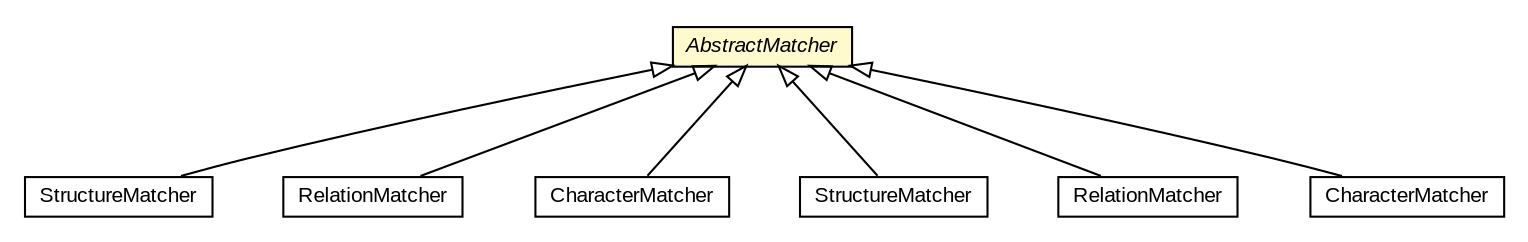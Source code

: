 #!/usr/local/bin/dot
#
# Class diagram 
# Generated by UMLGraph version R5_6-24-gf6e263 (http://www.umlgraph.org/)
#

digraph G {
	edge [fontname="arial",fontsize=10,labelfontname="arial",labelfontsize=10];
	node [fontname="arial",fontsize=10,shape=plaintext];
	nodesep=0.25;
	ranksep=0.5;
	// edu.arizona.biosemantics.semanticmarkup.eval.matcher.AbstractMatcher
	c30739 [label=<<table title="edu.arizona.biosemantics.semanticmarkup.eval.matcher.AbstractMatcher" border="0" cellborder="1" cellspacing="0" cellpadding="2" port="p" bgcolor="lemonChiffon" href="./AbstractMatcher.html">
		<tr><td><table border="0" cellspacing="0" cellpadding="1">
<tr><td align="center" balign="center"><font face="arial italic"> AbstractMatcher </font></td></tr>
		</table></td></tr>
		</table>>, URL="./AbstractMatcher.html", fontname="arial", fontcolor="black", fontsize=10.0];
	// edu.arizona.biosemantics.semanticmarkup.markupelement.description.eval.matcher.partial.StructureMatcher
	c30848 [label=<<table title="edu.arizona.biosemantics.semanticmarkup.markupelement.description.eval.matcher.partial.StructureMatcher" border="0" cellborder="1" cellspacing="0" cellpadding="2" port="p" href="../../markupelement/description/eval/matcher/partial/StructureMatcher.html">
		<tr><td><table border="0" cellspacing="0" cellpadding="1">
<tr><td align="center" balign="center"> StructureMatcher </td></tr>
		</table></td></tr>
		</table>>, URL="../../markupelement/description/eval/matcher/partial/StructureMatcher.html", fontname="arial", fontcolor="black", fontsize=10.0];
	// edu.arizona.biosemantics.semanticmarkup.markupelement.description.eval.matcher.partial.RelationMatcher
	c30849 [label=<<table title="edu.arizona.biosemantics.semanticmarkup.markupelement.description.eval.matcher.partial.RelationMatcher" border="0" cellborder="1" cellspacing="0" cellpadding="2" port="p" href="../../markupelement/description/eval/matcher/partial/RelationMatcher.html">
		<tr><td><table border="0" cellspacing="0" cellpadding="1">
<tr><td align="center" balign="center"> RelationMatcher </td></tr>
		</table></td></tr>
		</table>>, URL="../../markupelement/description/eval/matcher/partial/RelationMatcher.html", fontname="arial", fontcolor="black", fontsize=10.0];
	// edu.arizona.biosemantics.semanticmarkup.markupelement.description.eval.matcher.partial.CharacterMatcher
	c30850 [label=<<table title="edu.arizona.biosemantics.semanticmarkup.markupelement.description.eval.matcher.partial.CharacterMatcher" border="0" cellborder="1" cellspacing="0" cellpadding="2" port="p" href="../../markupelement/description/eval/matcher/partial/CharacterMatcher.html">
		<tr><td><table border="0" cellspacing="0" cellpadding="1">
<tr><td align="center" balign="center"> CharacterMatcher </td></tr>
		</table></td></tr>
		</table>>, URL="../../markupelement/description/eval/matcher/partial/CharacterMatcher.html", fontname="arial", fontcolor="black", fontsize=10.0];
	// edu.arizona.biosemantics.semanticmarkup.markupelement.description.eval.matcher.perfect.StructureMatcher
	c30851 [label=<<table title="edu.arizona.biosemantics.semanticmarkup.markupelement.description.eval.matcher.perfect.StructureMatcher" border="0" cellborder="1" cellspacing="0" cellpadding="2" port="p" href="../../markupelement/description/eval/matcher/perfect/StructureMatcher.html">
		<tr><td><table border="0" cellspacing="0" cellpadding="1">
<tr><td align="center" balign="center"> StructureMatcher </td></tr>
		</table></td></tr>
		</table>>, URL="../../markupelement/description/eval/matcher/perfect/StructureMatcher.html", fontname="arial", fontcolor="black", fontsize=10.0];
	// edu.arizona.biosemantics.semanticmarkup.markupelement.description.eval.matcher.perfect.RelationMatcher
	c30852 [label=<<table title="edu.arizona.biosemantics.semanticmarkup.markupelement.description.eval.matcher.perfect.RelationMatcher" border="0" cellborder="1" cellspacing="0" cellpadding="2" port="p" href="../../markupelement/description/eval/matcher/perfect/RelationMatcher.html">
		<tr><td><table border="0" cellspacing="0" cellpadding="1">
<tr><td align="center" balign="center"> RelationMatcher </td></tr>
		</table></td></tr>
		</table>>, URL="../../markupelement/description/eval/matcher/perfect/RelationMatcher.html", fontname="arial", fontcolor="black", fontsize=10.0];
	// edu.arizona.biosemantics.semanticmarkup.markupelement.description.eval.matcher.perfect.CharacterMatcher
	c30853 [label=<<table title="edu.arizona.biosemantics.semanticmarkup.markupelement.description.eval.matcher.perfect.CharacterMatcher" border="0" cellborder="1" cellspacing="0" cellpadding="2" port="p" href="../../markupelement/description/eval/matcher/perfect/CharacterMatcher.html">
		<tr><td><table border="0" cellspacing="0" cellpadding="1">
<tr><td align="center" balign="center"> CharacterMatcher </td></tr>
		</table></td></tr>
		</table>>, URL="../../markupelement/description/eval/matcher/perfect/CharacterMatcher.html", fontname="arial", fontcolor="black", fontsize=10.0];
	//edu.arizona.biosemantics.semanticmarkup.markupelement.description.eval.matcher.partial.StructureMatcher extends edu.arizona.biosemantics.semanticmarkup.eval.matcher.AbstractMatcher
	c30739:p -> c30848:p [dir=back,arrowtail=empty];
	//edu.arizona.biosemantics.semanticmarkup.markupelement.description.eval.matcher.partial.RelationMatcher extends edu.arizona.biosemantics.semanticmarkup.eval.matcher.AbstractMatcher
	c30739:p -> c30849:p [dir=back,arrowtail=empty];
	//edu.arizona.biosemantics.semanticmarkup.markupelement.description.eval.matcher.partial.CharacterMatcher extends edu.arizona.biosemantics.semanticmarkup.eval.matcher.AbstractMatcher
	c30739:p -> c30850:p [dir=back,arrowtail=empty];
	//edu.arizona.biosemantics.semanticmarkup.markupelement.description.eval.matcher.perfect.StructureMatcher extends edu.arizona.biosemantics.semanticmarkup.eval.matcher.AbstractMatcher
	c30739:p -> c30851:p [dir=back,arrowtail=empty];
	//edu.arizona.biosemantics.semanticmarkup.markupelement.description.eval.matcher.perfect.RelationMatcher extends edu.arizona.biosemantics.semanticmarkup.eval.matcher.AbstractMatcher
	c30739:p -> c30852:p [dir=back,arrowtail=empty];
	//edu.arizona.biosemantics.semanticmarkup.markupelement.description.eval.matcher.perfect.CharacterMatcher extends edu.arizona.biosemantics.semanticmarkup.eval.matcher.AbstractMatcher
	c30739:p -> c30853:p [dir=back,arrowtail=empty];
}

